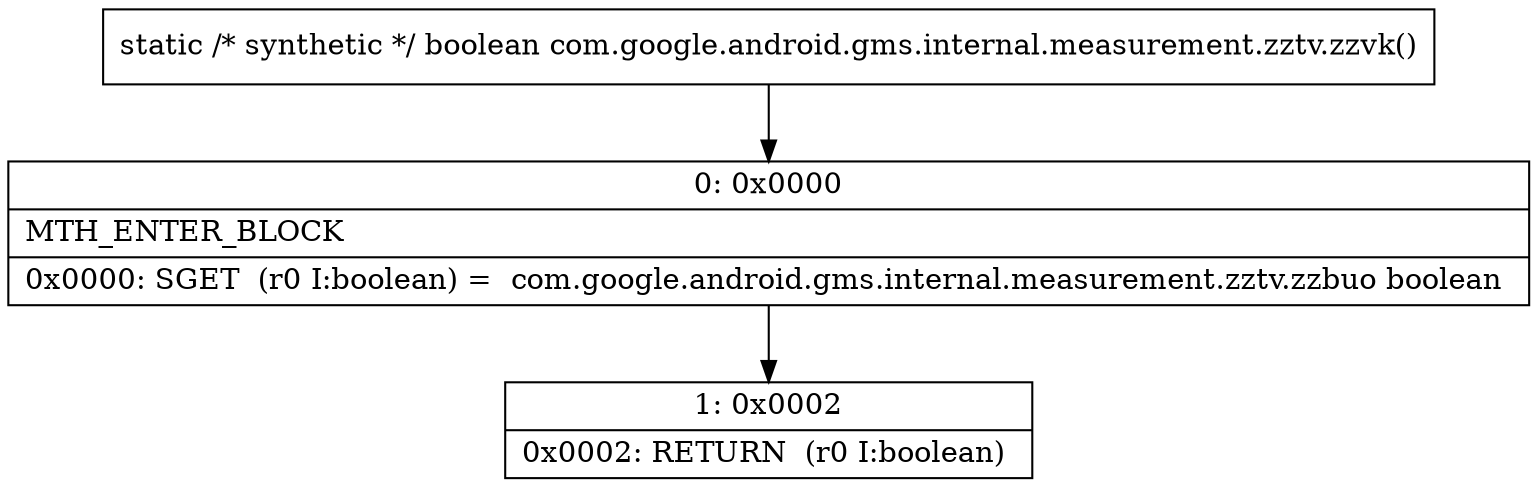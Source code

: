 digraph "CFG forcom.google.android.gms.internal.measurement.zztv.zzvk()Z" {
Node_0 [shape=record,label="{0\:\ 0x0000|MTH_ENTER_BLOCK\l|0x0000: SGET  (r0 I:boolean) =  com.google.android.gms.internal.measurement.zztv.zzbuo boolean \l}"];
Node_1 [shape=record,label="{1\:\ 0x0002|0x0002: RETURN  (r0 I:boolean) \l}"];
MethodNode[shape=record,label="{static \/* synthetic *\/ boolean com.google.android.gms.internal.measurement.zztv.zzvk() }"];
MethodNode -> Node_0;
Node_0 -> Node_1;
}

